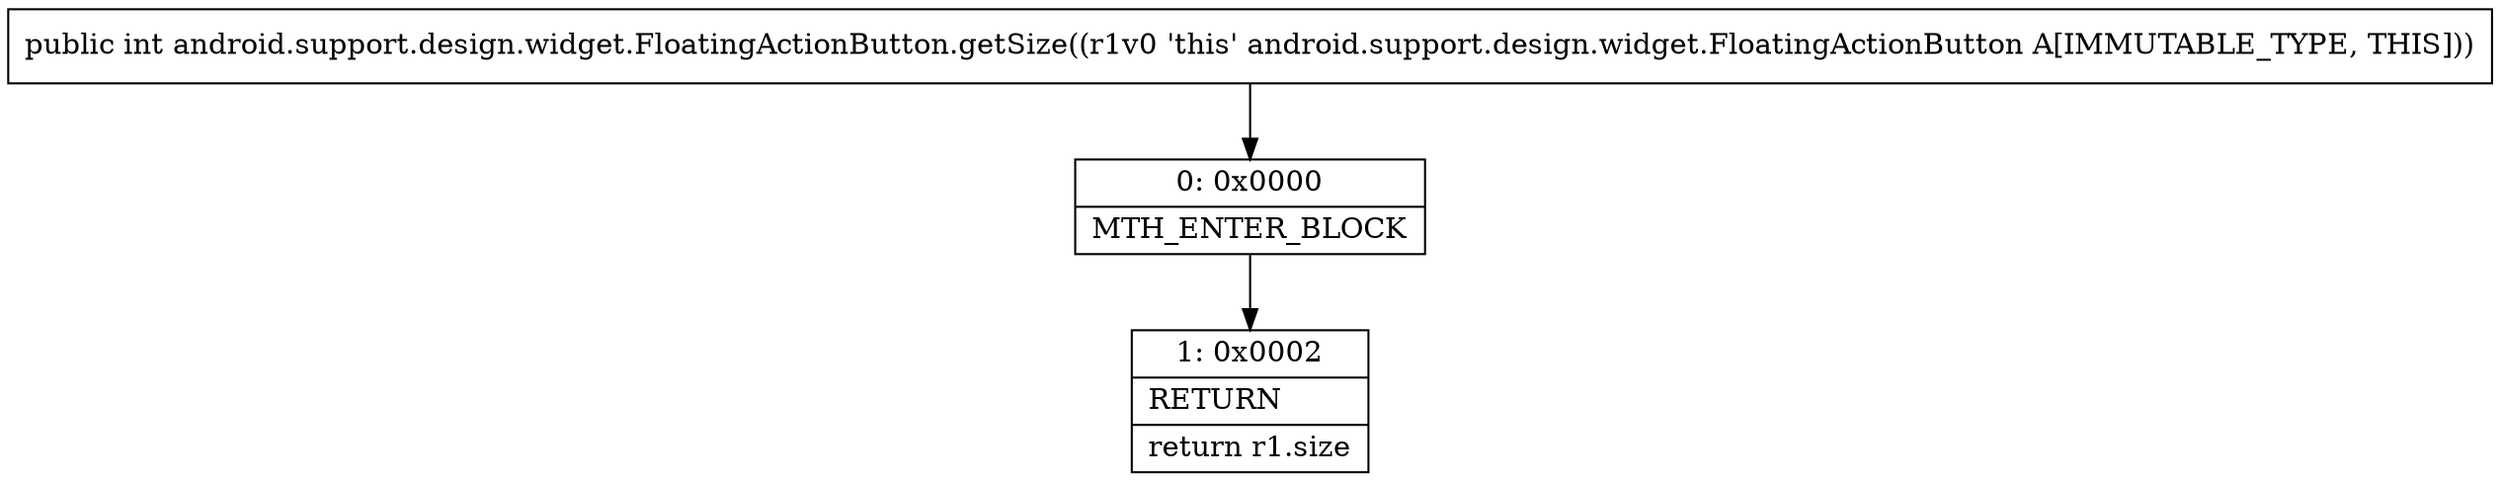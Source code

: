 digraph "CFG forandroid.support.design.widget.FloatingActionButton.getSize()I" {
Node_0 [shape=record,label="{0\:\ 0x0000|MTH_ENTER_BLOCK\l}"];
Node_1 [shape=record,label="{1\:\ 0x0002|RETURN\l|return r1.size\l}"];
MethodNode[shape=record,label="{public int android.support.design.widget.FloatingActionButton.getSize((r1v0 'this' android.support.design.widget.FloatingActionButton A[IMMUTABLE_TYPE, THIS])) }"];
MethodNode -> Node_0;
Node_0 -> Node_1;
}

